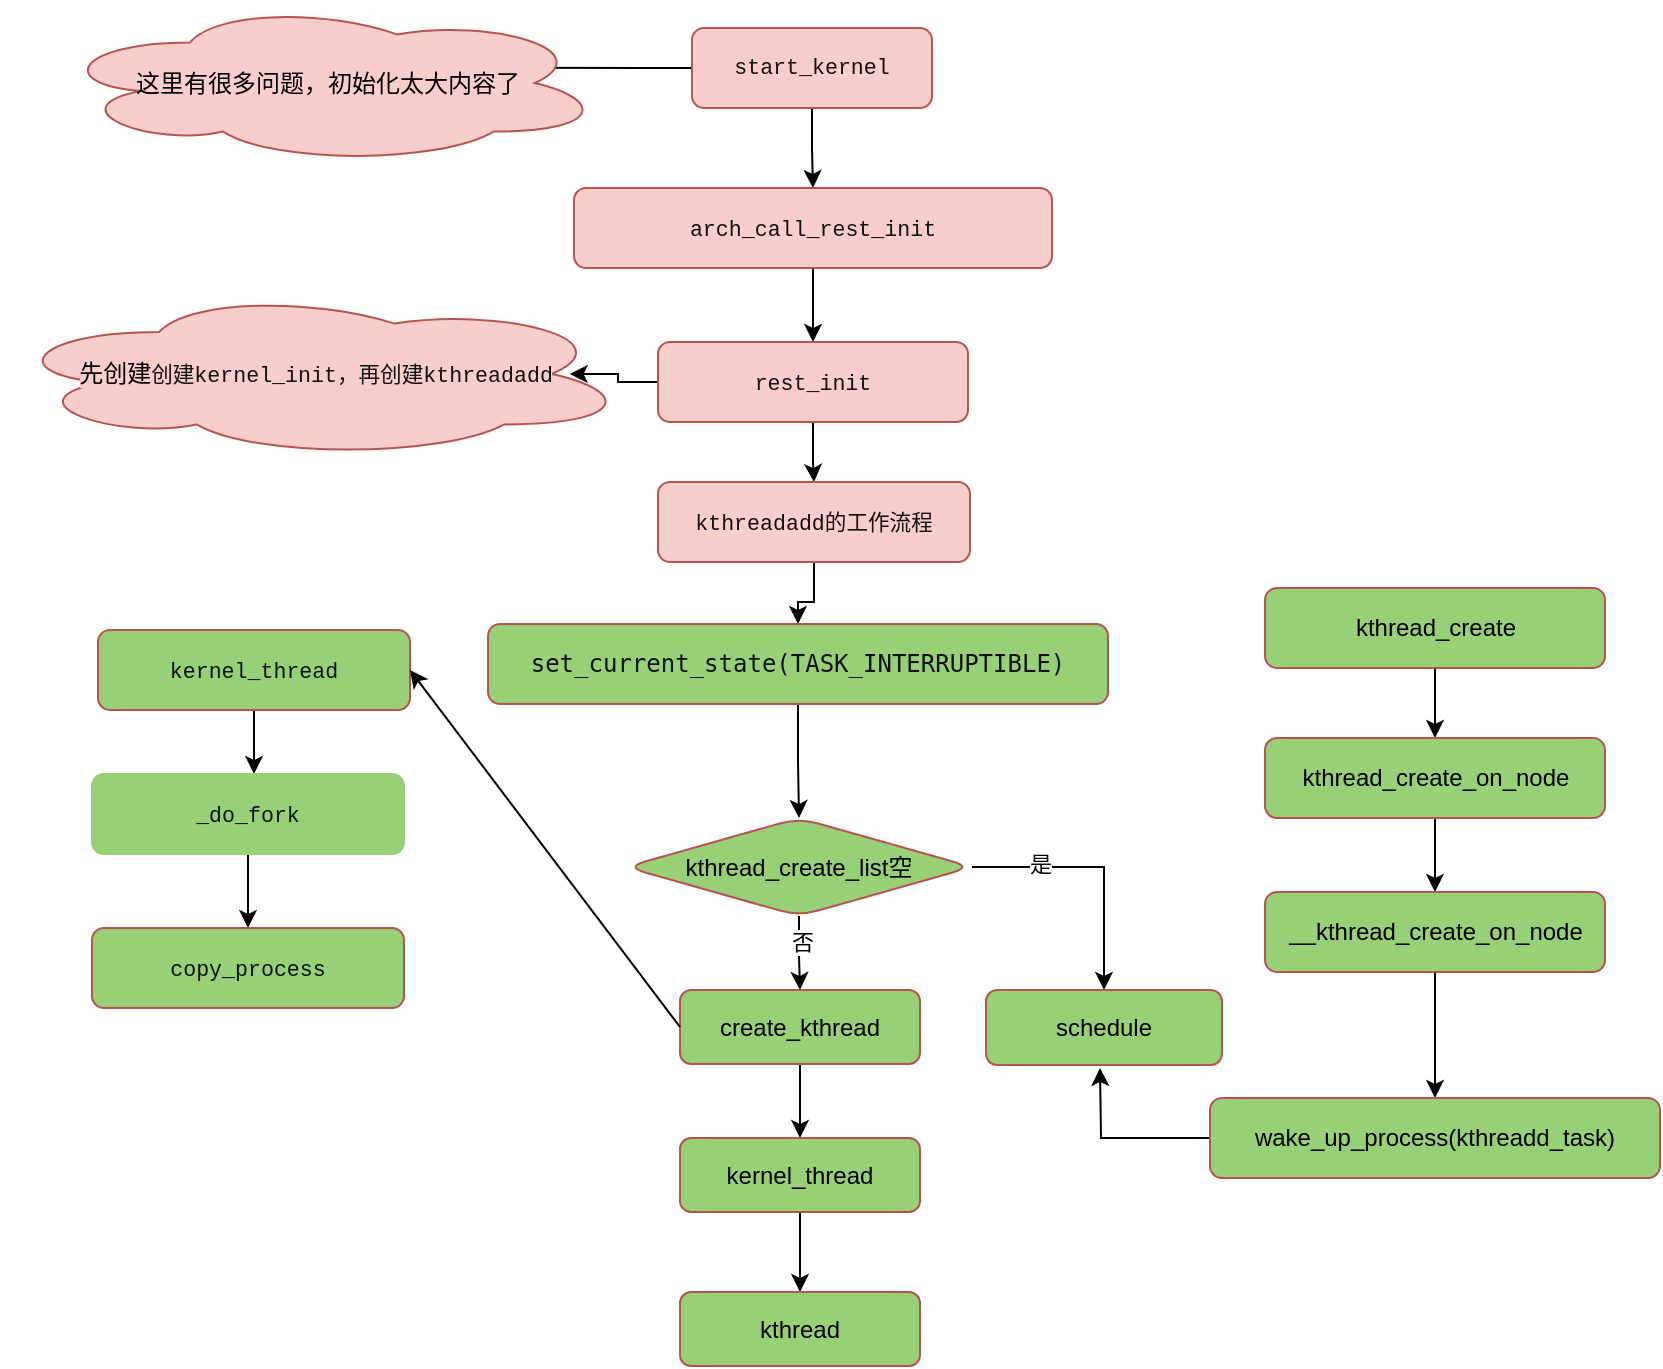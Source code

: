<mxfile version="15.9.4" type="github">
  <diagram id="C5RBs43oDa-KdzZeNtuy" name="Page-1">
    <mxGraphModel dx="2013" dy="649" grid="0" gridSize="10" guides="1" tooltips="1" connect="1" arrows="1" fold="1" page="1" pageScale="1" pageWidth="827" pageHeight="1169" math="0" shadow="0">
      <root>
        <mxCell id="WIyWlLk6GJQsqaUBKTNV-0" />
        <mxCell id="WIyWlLk6GJQsqaUBKTNV-1" parent="WIyWlLk6GJQsqaUBKTNV-0" />
        <mxCell id="0PJWaufqRciaaDIaoVrb-1" value="" style="edgeStyle=orthogonalEdgeStyle;rounded=0;orthogonalLoop=1;jettySize=auto;html=1;entryX=0.07;entryY=0.4;entryDx=0;entryDy=0;entryPerimeter=0;" edge="1" parent="WIyWlLk6GJQsqaUBKTNV-1" source="WIyWlLk6GJQsqaUBKTNV-3" target="0PJWaufqRciaaDIaoVrb-0">
          <mxGeometry relative="1" as="geometry" />
        </mxCell>
        <mxCell id="0PJWaufqRciaaDIaoVrb-27" value="" style="edgeStyle=orthogonalEdgeStyle;rounded=0;orthogonalLoop=1;jettySize=auto;html=1;entryX=0.5;entryY=0;entryDx=0;entryDy=0;" edge="1" parent="WIyWlLk6GJQsqaUBKTNV-1" source="WIyWlLk6GJQsqaUBKTNV-3" target="0PJWaufqRciaaDIaoVrb-3">
          <mxGeometry relative="1" as="geometry">
            <Array as="points" />
          </mxGeometry>
        </mxCell>
        <mxCell id="WIyWlLk6GJQsqaUBKTNV-3" value="&lt;pre style=&quot;margin-top: 0px ; margin-bottom: 0px ; font-size: 0.9em ; overflow: auto ; border-radius: 4px ; color: rgb(18 , 18 , 18)&quot;&gt;&lt;code class=&quot;language-text&quot; style=&quot;margin: 0px ; padding: 0px ; border-radius: 0px ; font-family: &amp;#34;menlo&amp;#34; , &amp;#34;monaco&amp;#34; , &amp;#34;consolas&amp;#34; , &amp;#34;andale mono&amp;#34; , &amp;#34;lucida console&amp;#34; , &amp;#34;courier new&amp;#34; , monospace ; font-size: inherit ; background-color: rgb(248 , 206 , 204)&quot;&gt;start_kernel&lt;/code&gt;&lt;/pre&gt;" style="rounded=1;whiteSpace=wrap;html=1;fontSize=12;glass=0;strokeWidth=1;shadow=0;fillColor=#f8cecc;strokeColor=#b85450;" parent="WIyWlLk6GJQsqaUBKTNV-1" vertex="1">
          <mxGeometry x="336" y="61" width="120" height="40" as="geometry" />
        </mxCell>
        <mxCell id="0PJWaufqRciaaDIaoVrb-0" value="这里有很多问题，初始化太大内容了" style="ellipse;shape=cloud;whiteSpace=wrap;html=1;fillColor=#f8cecc;strokeColor=#b85450;rounded=1;glass=0;strokeWidth=1;shadow=0;" vertex="1" parent="WIyWlLk6GJQsqaUBKTNV-1">
          <mxGeometry x="16" y="48" width="276" height="81" as="geometry" />
        </mxCell>
        <mxCell id="0PJWaufqRciaaDIaoVrb-8" value="" style="edgeStyle=orthogonalEdgeStyle;rounded=0;orthogonalLoop=1;jettySize=auto;html=1;" edge="1" parent="WIyWlLk6GJQsqaUBKTNV-1" source="0PJWaufqRciaaDIaoVrb-3" target="0PJWaufqRciaaDIaoVrb-7">
          <mxGeometry relative="1" as="geometry" />
        </mxCell>
        <mxCell id="0PJWaufqRciaaDIaoVrb-3" value="&lt;pre style=&quot;margin-top: 0px ; margin-bottom: 0px ; overflow: auto ; border-radius: 4px&quot;&gt;&lt;font color=&quot;#121212&quot; face=&quot;menlo, monaco, consolas, andale mono, lucida console, courier new, monospace&quot;&gt;&lt;span style=&quot;font-size: 10.8px ; background-color: rgb(248 , 206 , 204)&quot;&gt;arch_call_rest_init&lt;/span&gt;&lt;/font&gt;&lt;font color=&quot;#121212&quot; style=&quot;background-color: rgb(246 , 246 , 246)&quot;&gt;&lt;span style=&quot;font-size: 0.9em&quot;&gt;&lt;br&gt;&lt;/span&gt;&lt;/font&gt;&lt;/pre&gt;" style="rounded=1;whiteSpace=wrap;html=1;fontSize=12;glass=0;strokeWidth=1;shadow=0;fillColor=#f8cecc;strokeColor=#b85450;" vertex="1" parent="WIyWlLk6GJQsqaUBKTNV-1">
          <mxGeometry x="277" y="141" width="239" height="40" as="geometry" />
        </mxCell>
        <mxCell id="0PJWaufqRciaaDIaoVrb-83" value="" style="edgeStyle=orthogonalEdgeStyle;rounded=0;orthogonalLoop=1;jettySize=auto;html=1;entryX=0.5;entryY=0;entryDx=0;entryDy=0;" edge="1" parent="WIyWlLk6GJQsqaUBKTNV-1" source="0PJWaufqRciaaDIaoVrb-7" target="0PJWaufqRciaaDIaoVrb-31">
          <mxGeometry relative="1" as="geometry">
            <mxPoint x="396.5" y="338" as="targetPoint" />
          </mxGeometry>
        </mxCell>
        <mxCell id="0PJWaufqRciaaDIaoVrb-85" value="" style="edgeStyle=orthogonalEdgeStyle;rounded=0;orthogonalLoop=1;jettySize=auto;html=1;entryX=0.904;entryY=0.5;entryDx=0;entryDy=0;entryPerimeter=0;" edge="1" parent="WIyWlLk6GJQsqaUBKTNV-1" source="0PJWaufqRciaaDIaoVrb-7" target="0PJWaufqRciaaDIaoVrb-22">
          <mxGeometry relative="1" as="geometry" />
        </mxCell>
        <mxCell id="0PJWaufqRciaaDIaoVrb-7" value="&lt;pre style=&quot;margin-top: 0px ; margin-bottom: 0px ; overflow: auto ; border-radius: 4px&quot;&gt;&lt;font color=&quot;#121212&quot;&gt;&lt;font face=&quot;menlo, monaco, consolas, andale mono, lucida console, courier new, monospace&quot;&gt;&lt;span style=&quot;font-size: 10.8px ; background-color: rgb(248 , 206 , 204)&quot;&gt;rest_init&lt;/span&gt;&lt;/font&gt;&lt;span style=&quot;background-color: rgb(246 , 246 , 246) ; font-size: 0.9em&quot;&gt;&lt;br&gt;&lt;/span&gt;&lt;/font&gt;&lt;/pre&gt;" style="rounded=1;whiteSpace=wrap;html=1;fontSize=12;glass=0;strokeWidth=1;shadow=0;fillColor=#f8cecc;strokeColor=#b85450;" vertex="1" parent="WIyWlLk6GJQsqaUBKTNV-1">
          <mxGeometry x="319" y="218" width="155" height="40" as="geometry" />
        </mxCell>
        <mxCell id="0PJWaufqRciaaDIaoVrb-20" value="" style="edgeStyle=orthogonalEdgeStyle;rounded=0;orthogonalLoop=1;jettySize=auto;html=1;" edge="1" parent="WIyWlLk6GJQsqaUBKTNV-1" source="0PJWaufqRciaaDIaoVrb-9">
          <mxGeometry relative="1" as="geometry">
            <mxPoint x="117" y="434" as="targetPoint" />
          </mxGeometry>
        </mxCell>
        <mxCell id="0PJWaufqRciaaDIaoVrb-9" value="&lt;pre style=&quot;margin-top: 0px ; margin-bottom: 0px ; overflow: auto ; border-radius: 4px&quot;&gt;&lt;font color=&quot;#121212&quot;&gt;&lt;font face=&quot;menlo, monaco, consolas, andale mono, lucida console, courier new, monospace&quot;&gt;&lt;span style=&quot;font-size: 10.8px ; background-color: rgb(151 , 208 , 119)&quot;&gt;kernel_thread&lt;/span&gt;&lt;/font&gt;&lt;span style=&quot;background-color: rgb(246 , 246 , 246) ; font-size: 0.9em&quot;&gt;&lt;br&gt;&lt;/span&gt;&lt;/font&gt;&lt;/pre&gt;" style="rounded=1;whiteSpace=wrap;html=1;fontSize=12;glass=0;strokeWidth=1;shadow=0;fillColor=#97D077;strokeColor=#b85450;" vertex="1" parent="WIyWlLk6GJQsqaUBKTNV-1">
          <mxGeometry x="39" y="362" width="156" height="40" as="geometry" />
        </mxCell>
        <mxCell id="0PJWaufqRciaaDIaoVrb-22" value="&lt;span style=&quot;background-color: rgb(248 , 206 , 204)&quot;&gt;先创建&lt;span style=&quot;font-size: 10.8px ; font-family: &amp;#34;menlo&amp;#34; , &amp;#34;monaco&amp;#34; , &amp;#34;consolas&amp;#34; , &amp;#34;andale mono&amp;#34; , &amp;#34;lucida console&amp;#34; , &amp;#34;courier new&amp;#34; , monospace ; color: rgb(18 , 18 , 18)&quot;&gt;创建kernel_init，再创建kthreadadd&lt;/span&gt;&lt;/span&gt;" style="ellipse;shape=cloud;whiteSpace=wrap;html=1;fillColor=#f8cecc;strokeColor=#b85450;rounded=1;glass=0;strokeWidth=1;shadow=0;" vertex="1" parent="WIyWlLk6GJQsqaUBKTNV-1">
          <mxGeometry x="-9" y="192" width="314" height="84" as="geometry" />
        </mxCell>
        <mxCell id="0PJWaufqRciaaDIaoVrb-30" value="" style="edgeStyle=orthogonalEdgeStyle;rounded=0;orthogonalLoop=1;jettySize=auto;html=1;" edge="1" parent="WIyWlLk6GJQsqaUBKTNV-1" source="0PJWaufqRciaaDIaoVrb-28" target="0PJWaufqRciaaDIaoVrb-29">
          <mxGeometry relative="1" as="geometry" />
        </mxCell>
        <mxCell id="0PJWaufqRciaaDIaoVrb-28" value="&lt;pre style=&quot;margin-top: 0px ; margin-bottom: 0px ; overflow: auto ; border-radius: 4px&quot;&gt;&lt;font color=&quot;#121212&quot;&gt;&lt;font face=&quot;menlo, monaco, consolas, andale mono, lucida console, courier new, monospace&quot;&gt;&lt;span style=&quot;font-size: 10.8px ; background-color: rgb(151 , 208 , 119)&quot;&gt;_do_fork&lt;/span&gt;&lt;/font&gt;&lt;span style=&quot;background-color: rgb(246 , 246 , 246) ; font-size: 0.9em&quot;&gt;&lt;br&gt;&lt;/span&gt;&lt;/font&gt;&lt;/pre&gt;" style="rounded=1;whiteSpace=wrap;html=1;fontSize=12;glass=0;strokeWidth=1;shadow=0;fillColor=#97D077;strokeColor=#97D077;" vertex="1" parent="WIyWlLk6GJQsqaUBKTNV-1">
          <mxGeometry x="36" y="434" width="156" height="40" as="geometry" />
        </mxCell>
        <mxCell id="0PJWaufqRciaaDIaoVrb-29" value="&lt;pre style=&quot;margin-top: 0px ; margin-bottom: 0px ; overflow: auto ; border-radius: 4px&quot;&gt;&lt;font color=&quot;#121212&quot;&gt;&lt;font face=&quot;menlo, monaco, consolas, andale mono, lucida console, courier new, monospace&quot;&gt;&lt;span style=&quot;font-size: 10.8px ; background-color: rgb(151 , 208 , 119)&quot;&gt;copy_process&lt;/span&gt;&lt;/font&gt;&lt;span style=&quot;background-color: rgb(246 , 246 , 246) ; font-size: 0.9em&quot;&gt;&lt;br&gt;&lt;/span&gt;&lt;/font&gt;&lt;/pre&gt;" style="rounded=1;whiteSpace=wrap;html=1;fontSize=12;glass=0;strokeWidth=1;shadow=0;fillColor=#97D077;strokeColor=#b85450;" vertex="1" parent="WIyWlLk6GJQsqaUBKTNV-1">
          <mxGeometry x="36" y="511" width="156" height="40" as="geometry" />
        </mxCell>
        <mxCell id="0PJWaufqRciaaDIaoVrb-84" value="" style="edgeStyle=orthogonalEdgeStyle;rounded=0;orthogonalLoop=1;jettySize=auto;html=1;" edge="1" parent="WIyWlLk6GJQsqaUBKTNV-1" source="0PJWaufqRciaaDIaoVrb-31" target="0PJWaufqRciaaDIaoVrb-33">
          <mxGeometry relative="1" as="geometry" />
        </mxCell>
        <mxCell id="0PJWaufqRciaaDIaoVrb-31" value="&lt;pre style=&quot;margin-top: 0px ; margin-bottom: 0px ; overflow: auto ; border-radius: 4px&quot;&gt;&lt;font color=&quot;#121212&quot;&gt;&lt;font face=&quot;menlo, monaco, consolas, andale mono, lucida console, courier new, monospace&quot;&gt;&lt;span style=&quot;font-size: 10.8px ; background-color: rgb(248 , 206 , 204)&quot;&gt;kthreadadd的工作流程&lt;/span&gt;&lt;/font&gt;&lt;span style=&quot;background-color: rgb(246 , 246 , 246) ; font-size: 0.9em&quot;&gt;&lt;br&gt;&lt;/span&gt;&lt;/font&gt;&lt;/pre&gt;" style="rounded=1;whiteSpace=wrap;html=1;fontSize=12;glass=0;strokeWidth=1;shadow=0;fillColor=#f8cecc;strokeColor=#b85450;" vertex="1" parent="WIyWlLk6GJQsqaUBKTNV-1">
          <mxGeometry x="319" y="288" width="156" height="40" as="geometry" />
        </mxCell>
        <mxCell id="0PJWaufqRciaaDIaoVrb-38" value="" style="edgeStyle=orthogonalEdgeStyle;rounded=0;orthogonalLoop=1;jettySize=auto;html=1;" edge="1" parent="WIyWlLk6GJQsqaUBKTNV-1" source="0PJWaufqRciaaDIaoVrb-33" target="0PJWaufqRciaaDIaoVrb-37">
          <mxGeometry relative="1" as="geometry" />
        </mxCell>
        <mxCell id="0PJWaufqRciaaDIaoVrb-33" value="&lt;pre style=&quot;margin-top: 0px ; margin-bottom: 0px ; overflow: auto ; border-radius: 4px&quot;&gt;&lt;font color=&quot;#121212&quot;&gt;set_current_state(TASK_INTERRUPTIBLE)&lt;/font&gt;&lt;/pre&gt;" style="rounded=1;whiteSpace=wrap;html=1;fontSize=12;glass=0;strokeWidth=1;shadow=0;fillColor=#97D077;strokeColor=#b85450;" vertex="1" parent="WIyWlLk6GJQsqaUBKTNV-1">
          <mxGeometry x="234" y="359" width="310" height="40" as="geometry" />
        </mxCell>
        <mxCell id="0PJWaufqRciaaDIaoVrb-40" value="" style="edgeStyle=orthogonalEdgeStyle;rounded=0;orthogonalLoop=1;jettySize=auto;html=1;" edge="1" parent="WIyWlLk6GJQsqaUBKTNV-1" source="0PJWaufqRciaaDIaoVrb-37" target="0PJWaufqRciaaDIaoVrb-39">
          <mxGeometry relative="1" as="geometry" />
        </mxCell>
        <mxCell id="0PJWaufqRciaaDIaoVrb-41" value="否" style="edgeLabel;html=1;align=center;verticalAlign=middle;resizable=0;points=[];" vertex="1" connectable="0" parent="0PJWaufqRciaaDIaoVrb-40">
          <mxGeometry x="-0.311" y="1" relative="1" as="geometry">
            <mxPoint as="offset" />
          </mxGeometry>
        </mxCell>
        <mxCell id="0PJWaufqRciaaDIaoVrb-47" value="" style="edgeStyle=orthogonalEdgeStyle;rounded=0;orthogonalLoop=1;jettySize=auto;html=1;" edge="1" parent="WIyWlLk6GJQsqaUBKTNV-1" source="0PJWaufqRciaaDIaoVrb-37" target="0PJWaufqRciaaDIaoVrb-46">
          <mxGeometry relative="1" as="geometry" />
        </mxCell>
        <mxCell id="0PJWaufqRciaaDIaoVrb-68" value="是" style="edgeLabel;html=1;align=center;verticalAlign=middle;resizable=0;points=[];" vertex="1" connectable="0" parent="0PJWaufqRciaaDIaoVrb-47">
          <mxGeometry x="-0.467" y="3" relative="1" as="geometry">
            <mxPoint y="1" as="offset" />
          </mxGeometry>
        </mxCell>
        <mxCell id="0PJWaufqRciaaDIaoVrb-37" value="kthread_create_list空" style="rhombus;whiteSpace=wrap;html=1;fillColor=#97D077;strokeColor=#b85450;rounded=1;glass=0;strokeWidth=1;shadow=0;" vertex="1" parent="WIyWlLk6GJQsqaUBKTNV-1">
          <mxGeometry x="303" y="456" width="173" height="49" as="geometry" />
        </mxCell>
        <mxCell id="0PJWaufqRciaaDIaoVrb-51" value="" style="edgeStyle=orthogonalEdgeStyle;rounded=0;orthogonalLoop=1;jettySize=auto;html=1;" edge="1" parent="WIyWlLk6GJQsqaUBKTNV-1" source="0PJWaufqRciaaDIaoVrb-39" target="0PJWaufqRciaaDIaoVrb-50">
          <mxGeometry relative="1" as="geometry" />
        </mxCell>
        <mxCell id="0PJWaufqRciaaDIaoVrb-39" value="create_kthread" style="whiteSpace=wrap;html=1;fillColor=#97D077;strokeColor=#b85450;rounded=1;glass=0;strokeWidth=1;shadow=0;" vertex="1" parent="WIyWlLk6GJQsqaUBKTNV-1">
          <mxGeometry x="330" y="542" width="120" height="37" as="geometry" />
        </mxCell>
        <mxCell id="0PJWaufqRciaaDIaoVrb-46" value="schedule" style="whiteSpace=wrap;html=1;fillColor=#97D077;strokeColor=#b85450;rounded=1;glass=0;strokeWidth=1;shadow=0;" vertex="1" parent="WIyWlLk6GJQsqaUBKTNV-1">
          <mxGeometry x="483" y="542" width="118" height="37.5" as="geometry" />
        </mxCell>
        <mxCell id="0PJWaufqRciaaDIaoVrb-53" value="" style="edgeStyle=orthogonalEdgeStyle;rounded=0;orthogonalLoop=1;jettySize=auto;html=1;" edge="1" parent="WIyWlLk6GJQsqaUBKTNV-1" source="0PJWaufqRciaaDIaoVrb-50" target="0PJWaufqRciaaDIaoVrb-52">
          <mxGeometry relative="1" as="geometry" />
        </mxCell>
        <mxCell id="0PJWaufqRciaaDIaoVrb-50" value="kernel_thread" style="whiteSpace=wrap;html=1;fillColor=#97D077;strokeColor=#b85450;rounded=1;glass=0;strokeWidth=1;shadow=0;" vertex="1" parent="WIyWlLk6GJQsqaUBKTNV-1">
          <mxGeometry x="330" y="616" width="120" height="37" as="geometry" />
        </mxCell>
        <mxCell id="0PJWaufqRciaaDIaoVrb-52" value="kthread" style="whiteSpace=wrap;html=1;fillColor=#97D077;strokeColor=#b85450;rounded=1;glass=0;strokeWidth=1;shadow=0;" vertex="1" parent="WIyWlLk6GJQsqaUBKTNV-1">
          <mxGeometry x="330" y="693" width="120" height="37" as="geometry" />
        </mxCell>
        <mxCell id="0PJWaufqRciaaDIaoVrb-72" value="" style="edgeStyle=orthogonalEdgeStyle;rounded=0;orthogonalLoop=1;jettySize=auto;html=1;" edge="1" parent="WIyWlLk6GJQsqaUBKTNV-1" source="0PJWaufqRciaaDIaoVrb-54" target="0PJWaufqRciaaDIaoVrb-59">
          <mxGeometry relative="1" as="geometry" />
        </mxCell>
        <mxCell id="0PJWaufqRciaaDIaoVrb-54" value="kthread_create" style="rounded=1;whiteSpace=wrap;html=1;fontSize=12;glass=0;strokeWidth=1;shadow=0;fillColor=#97D077;strokeColor=#b85450;" vertex="1" parent="WIyWlLk6GJQsqaUBKTNV-1">
          <mxGeometry x="622.5" y="341" width="170" height="40" as="geometry" />
        </mxCell>
        <mxCell id="0PJWaufqRciaaDIaoVrb-73" value="" style="edgeStyle=orthogonalEdgeStyle;rounded=0;orthogonalLoop=1;jettySize=auto;html=1;" edge="1" parent="WIyWlLk6GJQsqaUBKTNV-1" source="0PJWaufqRciaaDIaoVrb-59" target="0PJWaufqRciaaDIaoVrb-61">
          <mxGeometry relative="1" as="geometry" />
        </mxCell>
        <mxCell id="0PJWaufqRciaaDIaoVrb-59" value="kthread_create_on_node" style="rounded=1;whiteSpace=wrap;html=1;fontSize=12;glass=0;strokeWidth=1;shadow=0;fillColor=#97D077;strokeColor=#b85450;" vertex="1" parent="WIyWlLk6GJQsqaUBKTNV-1">
          <mxGeometry x="622.5" y="416" width="170" height="40" as="geometry" />
        </mxCell>
        <mxCell id="0PJWaufqRciaaDIaoVrb-74" value="" style="edgeStyle=orthogonalEdgeStyle;rounded=0;orthogonalLoop=1;jettySize=auto;html=1;" edge="1" parent="WIyWlLk6GJQsqaUBKTNV-1" source="0PJWaufqRciaaDIaoVrb-61" target="0PJWaufqRciaaDIaoVrb-63">
          <mxGeometry relative="1" as="geometry" />
        </mxCell>
        <mxCell id="0PJWaufqRciaaDIaoVrb-61" value="__kthread_create_on_node" style="rounded=1;whiteSpace=wrap;html=1;fontSize=12;glass=0;strokeWidth=1;shadow=0;fillColor=#97D077;strokeColor=#b85450;" vertex="1" parent="WIyWlLk6GJQsqaUBKTNV-1">
          <mxGeometry x="622.5" y="493" width="170" height="40" as="geometry" />
        </mxCell>
        <mxCell id="0PJWaufqRciaaDIaoVrb-77" value="" style="edgeStyle=orthogonalEdgeStyle;rounded=0;orthogonalLoop=1;jettySize=auto;html=1;" edge="1" parent="WIyWlLk6GJQsqaUBKTNV-1" source="0PJWaufqRciaaDIaoVrb-63">
          <mxGeometry relative="1" as="geometry">
            <mxPoint x="540" y="581" as="targetPoint" />
          </mxGeometry>
        </mxCell>
        <mxCell id="0PJWaufqRciaaDIaoVrb-63" value="wake_up_process(kthreadd_task)" style="rounded=1;whiteSpace=wrap;html=1;fontSize=12;glass=0;strokeWidth=1;shadow=0;fillColor=#97D077;strokeColor=#b85450;" vertex="1" parent="WIyWlLk6GJQsqaUBKTNV-1">
          <mxGeometry x="595" y="596" width="225" height="40" as="geometry" />
        </mxCell>
        <mxCell id="0PJWaufqRciaaDIaoVrb-79" value="" style="endArrow=classic;html=1;rounded=0;entryX=1;entryY=0.5;entryDx=0;entryDy=0;exitX=0;exitY=0.5;exitDx=0;exitDy=0;" edge="1" parent="WIyWlLk6GJQsqaUBKTNV-1" source="0PJWaufqRciaaDIaoVrb-39" target="0PJWaufqRciaaDIaoVrb-9">
          <mxGeometry width="50" height="50" relative="1" as="geometry">
            <mxPoint x="385" y="502" as="sourcePoint" />
            <mxPoint x="435" y="452" as="targetPoint" />
          </mxGeometry>
        </mxCell>
      </root>
    </mxGraphModel>
  </diagram>
</mxfile>
